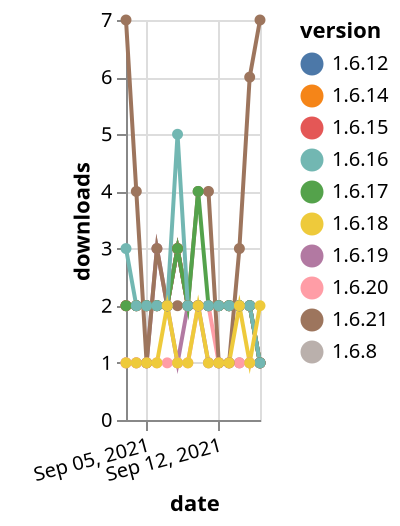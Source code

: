 {"$schema": "https://vega.github.io/schema/vega-lite/v5.json", "description": "A simple bar chart with embedded data.", "data": {"values": [{"date": "2021-09-03", "total": 470, "delta": 1, "version": "1.6.19"}, {"date": "2021-09-04", "total": 471, "delta": 1, "version": "1.6.19"}, {"date": "2021-09-05", "total": 472, "delta": 1, "version": "1.6.19"}, {"date": "2021-09-06", "total": 475, "delta": 3, "version": "1.6.19"}, {"date": "2021-09-07", "total": 477, "delta": 2, "version": "1.6.19"}, {"date": "2021-09-08", "total": 478, "delta": 1, "version": "1.6.19"}, {"date": "2021-09-09", "total": 480, "delta": 2, "version": "1.6.19"}, {"date": "2021-09-10", "total": 482, "delta": 2, "version": "1.6.19"}, {"date": "2021-09-11", "total": 483, "delta": 1, "version": "1.6.19"}, {"date": "2021-09-12", "total": 484, "delta": 1, "version": "1.6.19"}, {"date": "2021-09-13", "total": 485, "delta": 1, "version": "1.6.19"}, {"date": "2021-09-14", "total": 486, "delta": 1, "version": "1.6.19"}, {"date": "2021-09-15", "total": 487, "delta": 1, "version": "1.6.19"}, {"date": "2021-09-16", "total": 488, "delta": 1, "version": "1.6.19"}, {"date": "2021-09-03", "total": 2464, "delta": 2, "version": "1.6.8"}, {"date": "2021-09-04", "total": 2466, "delta": 2, "version": "1.6.8"}, {"date": "2021-09-05", "total": 2468, "delta": 2, "version": "1.6.8"}, {"date": "2021-09-06", "total": 2470, "delta": 2, "version": "1.6.8"}, {"date": "2021-09-07", "total": 2472, "delta": 2, "version": "1.6.8"}, {"date": "2021-09-08", "total": 2475, "delta": 3, "version": "1.6.8"}, {"date": "2021-09-09", "total": 2477, "delta": 2, "version": "1.6.8"}, {"date": "2021-09-10", "total": 2479, "delta": 2, "version": "1.6.8"}, {"date": "2021-09-11", "total": 2481, "delta": 2, "version": "1.6.8"}, {"date": "2021-09-12", "total": 2483, "delta": 2, "version": "1.6.8"}, {"date": "2021-09-13", "total": 2485, "delta": 2, "version": "1.6.8"}, {"date": "2021-09-14", "total": 2487, "delta": 2, "version": "1.6.8"}, {"date": "2021-09-15", "total": 2489, "delta": 2, "version": "1.6.8"}, {"date": "2021-09-16", "total": 2490, "delta": 1, "version": "1.6.8"}, {"date": "2021-09-03", "total": 2485, "delta": 2, "version": "1.6.14"}, {"date": "2021-09-04", "total": 2487, "delta": 2, "version": "1.6.14"}, {"date": "2021-09-05", "total": 2489, "delta": 2, "version": "1.6.14"}, {"date": "2021-09-06", "total": 2491, "delta": 2, "version": "1.6.14"}, {"date": "2021-09-07", "total": 2493, "delta": 2, "version": "1.6.14"}, {"date": "2021-09-08", "total": 2496, "delta": 3, "version": "1.6.14"}, {"date": "2021-09-09", "total": 2498, "delta": 2, "version": "1.6.14"}, {"date": "2021-09-10", "total": 2500, "delta": 2, "version": "1.6.14"}, {"date": "2021-09-11", "total": 2502, "delta": 2, "version": "1.6.14"}, {"date": "2021-09-12", "total": 2504, "delta": 2, "version": "1.6.14"}, {"date": "2021-09-13", "total": 2506, "delta": 2, "version": "1.6.14"}, {"date": "2021-09-14", "total": 2508, "delta": 2, "version": "1.6.14"}, {"date": "2021-09-15", "total": 2510, "delta": 2, "version": "1.6.14"}, {"date": "2021-09-16", "total": 2511, "delta": 1, "version": "1.6.14"}, {"date": "2021-09-03", "total": 285, "delta": 1, "version": "1.6.20"}, {"date": "2021-09-04", "total": 286, "delta": 1, "version": "1.6.20"}, {"date": "2021-09-05", "total": 287, "delta": 1, "version": "1.6.20"}, {"date": "2021-09-06", "total": 288, "delta": 1, "version": "1.6.20"}, {"date": "2021-09-07", "total": 289, "delta": 1, "version": "1.6.20"}, {"date": "2021-09-08", "total": 290, "delta": 1, "version": "1.6.20"}, {"date": "2021-09-09", "total": 291, "delta": 1, "version": "1.6.20"}, {"date": "2021-09-10", "total": 293, "delta": 2, "version": "1.6.20"}, {"date": "2021-09-11", "total": 295, "delta": 2, "version": "1.6.20"}, {"date": "2021-09-12", "total": 296, "delta": 1, "version": "1.6.20"}, {"date": "2021-09-13", "total": 297, "delta": 1, "version": "1.6.20"}, {"date": "2021-09-14", "total": 298, "delta": 1, "version": "1.6.20"}, {"date": "2021-09-15", "total": 299, "delta": 1, "version": "1.6.20"}, {"date": "2021-09-16", "total": 300, "delta": 1, "version": "1.6.20"}, {"date": "2021-09-03", "total": 2556, "delta": 2, "version": "1.6.12"}, {"date": "2021-09-04", "total": 2558, "delta": 2, "version": "1.6.12"}, {"date": "2021-09-05", "total": 2560, "delta": 2, "version": "1.6.12"}, {"date": "2021-09-06", "total": 2562, "delta": 2, "version": "1.6.12"}, {"date": "2021-09-07", "total": 2564, "delta": 2, "version": "1.6.12"}, {"date": "2021-09-08", "total": 2567, "delta": 3, "version": "1.6.12"}, {"date": "2021-09-09", "total": 2569, "delta": 2, "version": "1.6.12"}, {"date": "2021-09-10", "total": 2571, "delta": 2, "version": "1.6.12"}, {"date": "2021-09-11", "total": 2573, "delta": 2, "version": "1.6.12"}, {"date": "2021-09-12", "total": 2575, "delta": 2, "version": "1.6.12"}, {"date": "2021-09-13", "total": 2577, "delta": 2, "version": "1.6.12"}, {"date": "2021-09-14", "total": 2579, "delta": 2, "version": "1.6.12"}, {"date": "2021-09-15", "total": 2581, "delta": 2, "version": "1.6.12"}, {"date": "2021-09-16", "total": 2582, "delta": 1, "version": "1.6.12"}, {"date": "2021-09-03", "total": 291, "delta": 7, "version": "1.6.21"}, {"date": "2021-09-04", "total": 295, "delta": 4, "version": "1.6.21"}, {"date": "2021-09-05", "total": 296, "delta": 1, "version": "1.6.21"}, {"date": "2021-09-06", "total": 299, "delta": 3, "version": "1.6.21"}, {"date": "2021-09-07", "total": 301, "delta": 2, "version": "1.6.21"}, {"date": "2021-09-08", "total": 303, "delta": 2, "version": "1.6.21"}, {"date": "2021-09-09", "total": 305, "delta": 2, "version": "1.6.21"}, {"date": "2021-09-10", "total": 309, "delta": 4, "version": "1.6.21"}, {"date": "2021-09-11", "total": 313, "delta": 4, "version": "1.6.21"}, {"date": "2021-09-12", "total": 314, "delta": 1, "version": "1.6.21"}, {"date": "2021-09-13", "total": 315, "delta": 1, "version": "1.6.21"}, {"date": "2021-09-14", "total": 318, "delta": 3, "version": "1.6.21"}, {"date": "2021-09-15", "total": 324, "delta": 6, "version": "1.6.21"}, {"date": "2021-09-16", "total": 331, "delta": 7, "version": "1.6.21"}, {"date": "2021-09-03", "total": 2487, "delta": 2, "version": "1.6.15"}, {"date": "2021-09-04", "total": 2489, "delta": 2, "version": "1.6.15"}, {"date": "2021-09-05", "total": 2491, "delta": 2, "version": "1.6.15"}, {"date": "2021-09-06", "total": 2493, "delta": 2, "version": "1.6.15"}, {"date": "2021-09-07", "total": 2495, "delta": 2, "version": "1.6.15"}, {"date": "2021-09-08", "total": 2498, "delta": 3, "version": "1.6.15"}, {"date": "2021-09-09", "total": 2500, "delta": 2, "version": "1.6.15"}, {"date": "2021-09-10", "total": 2502, "delta": 2, "version": "1.6.15"}, {"date": "2021-09-11", "total": 2504, "delta": 2, "version": "1.6.15"}, {"date": "2021-09-12", "total": 2506, "delta": 2, "version": "1.6.15"}, {"date": "2021-09-13", "total": 2508, "delta": 2, "version": "1.6.15"}, {"date": "2021-09-14", "total": 2510, "delta": 2, "version": "1.6.15"}, {"date": "2021-09-15", "total": 2512, "delta": 2, "version": "1.6.15"}, {"date": "2021-09-16", "total": 2513, "delta": 1, "version": "1.6.15"}, {"date": "2021-09-03", "total": 17163, "delta": 2, "version": "1.6.17"}, {"date": "2021-09-04", "total": 17165, "delta": 2, "version": "1.6.17"}, {"date": "2021-09-05", "total": 17167, "delta": 2, "version": "1.6.17"}, {"date": "2021-09-06", "total": 17169, "delta": 2, "version": "1.6.17"}, {"date": "2021-09-07", "total": 17171, "delta": 2, "version": "1.6.17"}, {"date": "2021-09-08", "total": 17174, "delta": 3, "version": "1.6.17"}, {"date": "2021-09-09", "total": 17176, "delta": 2, "version": "1.6.17"}, {"date": "2021-09-10", "total": 17180, "delta": 4, "version": "1.6.17"}, {"date": "2021-09-11", "total": 17182, "delta": 2, "version": "1.6.17"}, {"date": "2021-09-12", "total": 17184, "delta": 2, "version": "1.6.17"}, {"date": "2021-09-13", "total": 17186, "delta": 2, "version": "1.6.17"}, {"date": "2021-09-14", "total": 17188, "delta": 2, "version": "1.6.17"}, {"date": "2021-09-15", "total": 17190, "delta": 2, "version": "1.6.17"}, {"date": "2021-09-16", "total": 17191, "delta": 1, "version": "1.6.17"}, {"date": "2021-09-03", "total": 3264, "delta": 3, "version": "1.6.16"}, {"date": "2021-09-04", "total": 3266, "delta": 2, "version": "1.6.16"}, {"date": "2021-09-05", "total": 3268, "delta": 2, "version": "1.6.16"}, {"date": "2021-09-06", "total": 3270, "delta": 2, "version": "1.6.16"}, {"date": "2021-09-07", "total": 3272, "delta": 2, "version": "1.6.16"}, {"date": "2021-09-08", "total": 3277, "delta": 5, "version": "1.6.16"}, {"date": "2021-09-09", "total": 3279, "delta": 2, "version": "1.6.16"}, {"date": "2021-09-10", "total": 3281, "delta": 2, "version": "1.6.16"}, {"date": "2021-09-11", "total": 3283, "delta": 2, "version": "1.6.16"}, {"date": "2021-09-12", "total": 3285, "delta": 2, "version": "1.6.16"}, {"date": "2021-09-13", "total": 3287, "delta": 2, "version": "1.6.16"}, {"date": "2021-09-14", "total": 3289, "delta": 2, "version": "1.6.16"}, {"date": "2021-09-15", "total": 3291, "delta": 2, "version": "1.6.16"}, {"date": "2021-09-16", "total": 3292, "delta": 1, "version": "1.6.16"}, {"date": "2021-09-03", "total": 759, "delta": 1, "version": "1.6.18"}, {"date": "2021-09-04", "total": 760, "delta": 1, "version": "1.6.18"}, {"date": "2021-09-05", "total": 761, "delta": 1, "version": "1.6.18"}, {"date": "2021-09-06", "total": 762, "delta": 1, "version": "1.6.18"}, {"date": "2021-09-07", "total": 764, "delta": 2, "version": "1.6.18"}, {"date": "2021-09-08", "total": 765, "delta": 1, "version": "1.6.18"}, {"date": "2021-09-09", "total": 766, "delta": 1, "version": "1.6.18"}, {"date": "2021-09-10", "total": 768, "delta": 2, "version": "1.6.18"}, {"date": "2021-09-11", "total": 769, "delta": 1, "version": "1.6.18"}, {"date": "2021-09-12", "total": 770, "delta": 1, "version": "1.6.18"}, {"date": "2021-09-13", "total": 771, "delta": 1, "version": "1.6.18"}, {"date": "2021-09-14", "total": 773, "delta": 2, "version": "1.6.18"}, {"date": "2021-09-15", "total": 774, "delta": 1, "version": "1.6.18"}, {"date": "2021-09-16", "total": 776, "delta": 2, "version": "1.6.18"}]}, "width": "container", "mark": {"type": "line", "point": {"filled": true}}, "encoding": {"x": {"field": "date", "type": "temporal", "timeUnit": "yearmonthdate", "title": "date", "axis": {"labelAngle": -15}}, "y": {"field": "delta", "type": "quantitative", "title": "downloads"}, "color": {"field": "version", "type": "nominal"}, "tooltip": {"field": "delta"}}}